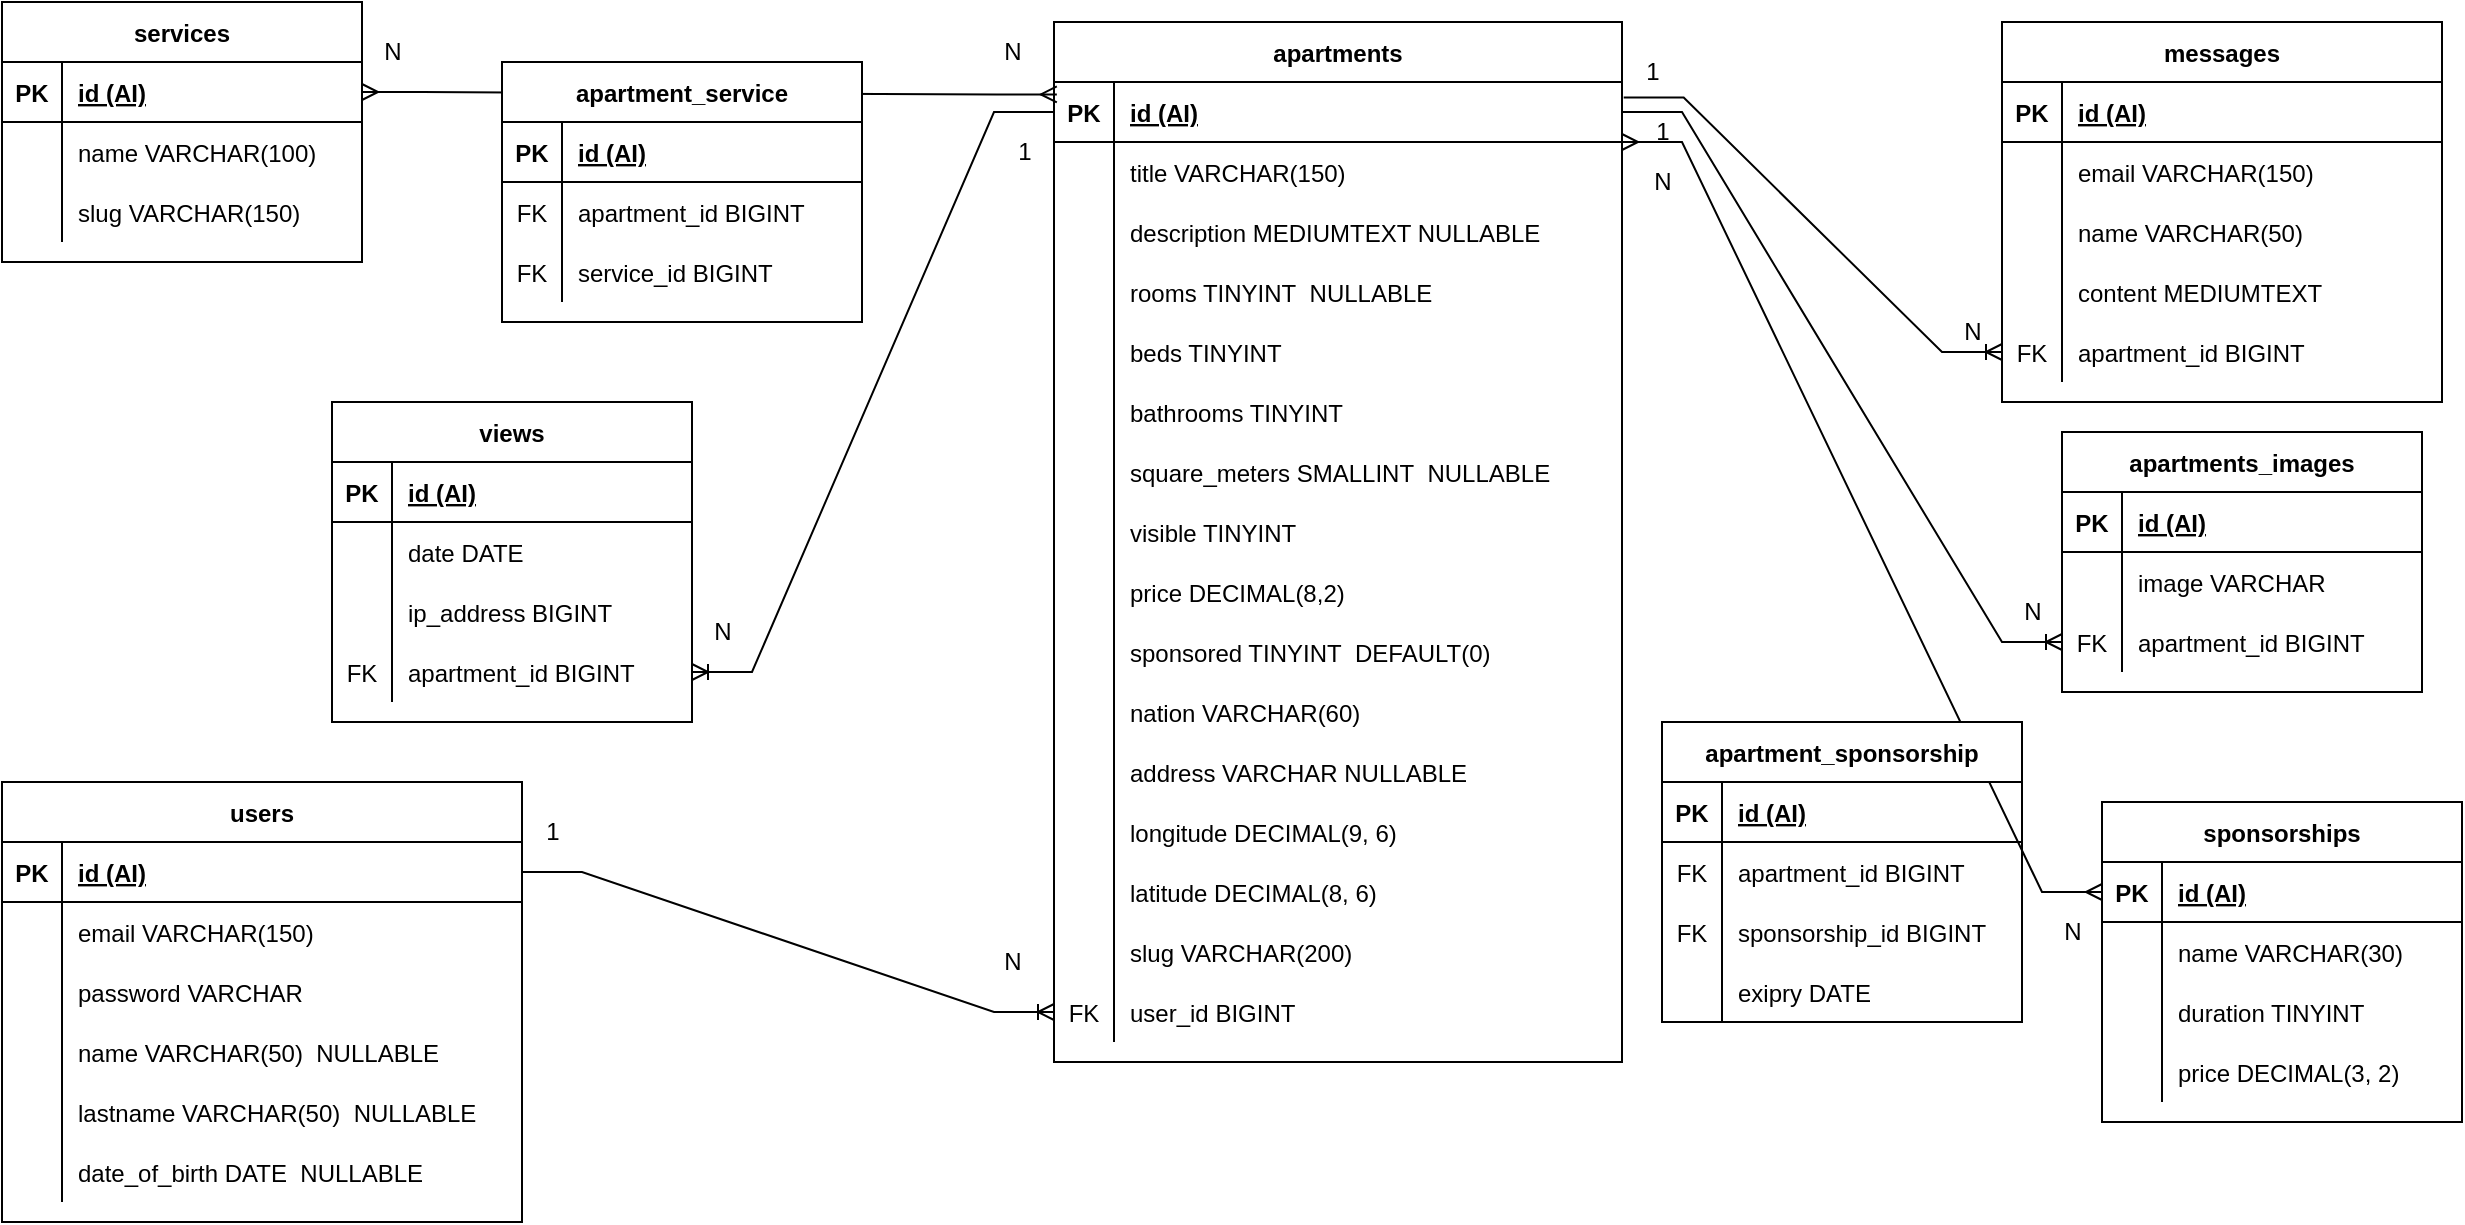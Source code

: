 <mxfile version="20.0.4" type="device"><diagram id="R2lEEEUBdFMjLlhIrx00" name="Page-1"><mxGraphModel dx="1038" dy="585" grid="1" gridSize="10" guides="1" tooltips="1" connect="1" arrows="1" fold="1" page="1" pageScale="1" pageWidth="850" pageHeight="1100" background="#ffffff" math="0" shadow="0" extFonts="Permanent Marker^https://fonts.googleapis.com/css?family=Permanent+Marker"><root><mxCell id="0"/><mxCell id="1" parent="0"/><mxCell id="t-lN7l_YYSEFciS96Sce-1" value="users" style="shape=table;startSize=30;container=1;collapsible=1;childLayout=tableLayout;fixedRows=1;rowLines=0;fontStyle=1;align=center;resizeLast=1;" parent="1" vertex="1"><mxGeometry x="40" y="460" width="260" height="220" as="geometry"/></mxCell><mxCell id="t-lN7l_YYSEFciS96Sce-2" value="" style="shape=tableRow;horizontal=0;startSize=0;swimlaneHead=0;swimlaneBody=0;fillColor=none;collapsible=0;dropTarget=0;points=[[0,0.5],[1,0.5]];portConstraint=eastwest;top=0;left=0;right=0;bottom=1;" parent="t-lN7l_YYSEFciS96Sce-1" vertex="1"><mxGeometry y="30" width="260" height="30" as="geometry"/></mxCell><mxCell id="t-lN7l_YYSEFciS96Sce-3" value="PK" style="shape=partialRectangle;connectable=0;fillColor=none;top=0;left=0;bottom=0;right=0;fontStyle=1;overflow=hidden;" parent="t-lN7l_YYSEFciS96Sce-2" vertex="1"><mxGeometry width="30" height="30" as="geometry"><mxRectangle width="30" height="30" as="alternateBounds"/></mxGeometry></mxCell><mxCell id="t-lN7l_YYSEFciS96Sce-4" value="id (AI)" style="shape=partialRectangle;connectable=0;fillColor=none;top=0;left=0;bottom=0;right=0;align=left;spacingLeft=6;fontStyle=5;overflow=hidden;" parent="t-lN7l_YYSEFciS96Sce-2" vertex="1"><mxGeometry x="30" width="230" height="30" as="geometry"><mxRectangle width="230" height="30" as="alternateBounds"/></mxGeometry></mxCell><mxCell id="t-lN7l_YYSEFciS96Sce-5" value="" style="shape=tableRow;horizontal=0;startSize=0;swimlaneHead=0;swimlaneBody=0;fillColor=none;collapsible=0;dropTarget=0;points=[[0,0.5],[1,0.5]];portConstraint=eastwest;top=0;left=0;right=0;bottom=0;" parent="t-lN7l_YYSEFciS96Sce-1" vertex="1"><mxGeometry y="60" width="260" height="30" as="geometry"/></mxCell><mxCell id="t-lN7l_YYSEFciS96Sce-6" value="" style="shape=partialRectangle;connectable=0;fillColor=none;top=0;left=0;bottom=0;right=0;editable=1;overflow=hidden;" parent="t-lN7l_YYSEFciS96Sce-5" vertex="1"><mxGeometry width="30" height="30" as="geometry"><mxRectangle width="30" height="30" as="alternateBounds"/></mxGeometry></mxCell><mxCell id="t-lN7l_YYSEFciS96Sce-7" value="email VARCHAR(150)" style="shape=partialRectangle;connectable=0;fillColor=none;top=0;left=0;bottom=0;right=0;align=left;spacingLeft=6;overflow=hidden;" parent="t-lN7l_YYSEFciS96Sce-5" vertex="1"><mxGeometry x="30" width="230" height="30" as="geometry"><mxRectangle width="230" height="30" as="alternateBounds"/></mxGeometry></mxCell><mxCell id="t-lN7l_YYSEFciS96Sce-8" value="" style="shape=tableRow;horizontal=0;startSize=0;swimlaneHead=0;swimlaneBody=0;fillColor=none;collapsible=0;dropTarget=0;points=[[0,0.5],[1,0.5]];portConstraint=eastwest;top=0;left=0;right=0;bottom=0;" parent="t-lN7l_YYSEFciS96Sce-1" vertex="1"><mxGeometry y="90" width="260" height="30" as="geometry"/></mxCell><mxCell id="t-lN7l_YYSEFciS96Sce-9" value="" style="shape=partialRectangle;connectable=0;fillColor=none;top=0;left=0;bottom=0;right=0;editable=1;overflow=hidden;" parent="t-lN7l_YYSEFciS96Sce-8" vertex="1"><mxGeometry width="30" height="30" as="geometry"><mxRectangle width="30" height="30" as="alternateBounds"/></mxGeometry></mxCell><mxCell id="t-lN7l_YYSEFciS96Sce-10" value="password VARCHAR" style="shape=partialRectangle;connectable=0;fillColor=none;top=0;left=0;bottom=0;right=0;align=left;spacingLeft=6;overflow=hidden;" parent="t-lN7l_YYSEFciS96Sce-8" vertex="1"><mxGeometry x="30" width="230" height="30" as="geometry"><mxRectangle width="230" height="30" as="alternateBounds"/></mxGeometry></mxCell><mxCell id="t-lN7l_YYSEFciS96Sce-11" value="" style="shape=tableRow;horizontal=0;startSize=0;swimlaneHead=0;swimlaneBody=0;fillColor=none;collapsible=0;dropTarget=0;points=[[0,0.5],[1,0.5]];portConstraint=eastwest;top=0;left=0;right=0;bottom=0;" parent="t-lN7l_YYSEFciS96Sce-1" vertex="1"><mxGeometry y="120" width="260" height="30" as="geometry"/></mxCell><mxCell id="t-lN7l_YYSEFciS96Sce-12" value="" style="shape=partialRectangle;connectable=0;fillColor=none;top=0;left=0;bottom=0;right=0;editable=1;overflow=hidden;" parent="t-lN7l_YYSEFciS96Sce-11" vertex="1"><mxGeometry width="30" height="30" as="geometry"><mxRectangle width="30" height="30" as="alternateBounds"/></mxGeometry></mxCell><mxCell id="t-lN7l_YYSEFciS96Sce-13" value="name VARCHAR(50)  NULLABLE" style="shape=partialRectangle;connectable=0;fillColor=none;top=0;left=0;bottom=0;right=0;align=left;spacingLeft=6;overflow=hidden;" parent="t-lN7l_YYSEFciS96Sce-11" vertex="1"><mxGeometry x="30" width="230" height="30" as="geometry"><mxRectangle width="230" height="30" as="alternateBounds"/></mxGeometry></mxCell><mxCell id="t-lN7l_YYSEFciS96Sce-14" value="" style="shape=tableRow;horizontal=0;startSize=0;swimlaneHead=0;swimlaneBody=0;fillColor=none;collapsible=0;dropTarget=0;points=[[0,0.5],[1,0.5]];portConstraint=eastwest;top=0;left=0;right=0;bottom=0;" parent="t-lN7l_YYSEFciS96Sce-1" vertex="1"><mxGeometry y="150" width="260" height="30" as="geometry"/></mxCell><mxCell id="t-lN7l_YYSEFciS96Sce-15" value="" style="shape=partialRectangle;connectable=0;fillColor=none;top=0;left=0;bottom=0;right=0;editable=1;overflow=hidden;" parent="t-lN7l_YYSEFciS96Sce-14" vertex="1"><mxGeometry width="30" height="30" as="geometry"><mxRectangle width="30" height="30" as="alternateBounds"/></mxGeometry></mxCell><mxCell id="t-lN7l_YYSEFciS96Sce-16" value="lastname VARCHAR(50)  NULLABLE" style="shape=partialRectangle;connectable=0;fillColor=none;top=0;left=0;bottom=0;right=0;align=left;spacingLeft=6;overflow=hidden;" parent="t-lN7l_YYSEFciS96Sce-14" vertex="1"><mxGeometry x="30" width="230" height="30" as="geometry"><mxRectangle width="230" height="30" as="alternateBounds"/></mxGeometry></mxCell><mxCell id="t-lN7l_YYSEFciS96Sce-17" value="" style="shape=tableRow;horizontal=0;startSize=0;swimlaneHead=0;swimlaneBody=0;fillColor=none;collapsible=0;dropTarget=0;points=[[0,0.5],[1,0.5]];portConstraint=eastwest;top=0;left=0;right=0;bottom=0;" parent="t-lN7l_YYSEFciS96Sce-1" vertex="1"><mxGeometry y="180" width="260" height="30" as="geometry"/></mxCell><mxCell id="t-lN7l_YYSEFciS96Sce-18" value="" style="shape=partialRectangle;connectable=0;fillColor=none;top=0;left=0;bottom=0;right=0;editable=1;overflow=hidden;" parent="t-lN7l_YYSEFciS96Sce-17" vertex="1"><mxGeometry width="30" height="30" as="geometry"><mxRectangle width="30" height="30" as="alternateBounds"/></mxGeometry></mxCell><mxCell id="t-lN7l_YYSEFciS96Sce-19" value="date_of_birth DATE  NULLABLE" style="shape=partialRectangle;connectable=0;fillColor=none;top=0;left=0;bottom=0;right=0;align=left;spacingLeft=6;overflow=hidden;" parent="t-lN7l_YYSEFciS96Sce-17" vertex="1"><mxGeometry x="30" width="230" height="30" as="geometry"><mxRectangle width="230" height="30" as="alternateBounds"/></mxGeometry></mxCell><mxCell id="t-lN7l_YYSEFciS96Sce-20" value="apartments" style="shape=table;startSize=30;container=1;collapsible=1;childLayout=tableLayout;fixedRows=1;rowLines=0;fontStyle=1;align=center;resizeLast=1;" parent="1" vertex="1"><mxGeometry x="566" y="80" width="284" height="520" as="geometry"/></mxCell><mxCell id="t-lN7l_YYSEFciS96Sce-21" value="" style="shape=tableRow;horizontal=0;startSize=0;swimlaneHead=0;swimlaneBody=0;fillColor=none;collapsible=0;dropTarget=0;points=[[0,0.5],[1,0.5]];portConstraint=eastwest;top=0;left=0;right=0;bottom=1;" parent="t-lN7l_YYSEFciS96Sce-20" vertex="1"><mxGeometry y="30" width="284" height="30" as="geometry"/></mxCell><mxCell id="t-lN7l_YYSEFciS96Sce-22" value="PK" style="shape=partialRectangle;connectable=0;fillColor=none;top=0;left=0;bottom=0;right=0;fontStyle=1;overflow=hidden;" parent="t-lN7l_YYSEFciS96Sce-21" vertex="1"><mxGeometry width="30" height="30" as="geometry"><mxRectangle width="30" height="30" as="alternateBounds"/></mxGeometry></mxCell><mxCell id="t-lN7l_YYSEFciS96Sce-23" value="id (AI)" style="shape=partialRectangle;connectable=0;fillColor=none;top=0;left=0;bottom=0;right=0;align=left;spacingLeft=6;fontStyle=5;overflow=hidden;" parent="t-lN7l_YYSEFciS96Sce-21" vertex="1"><mxGeometry x="30" width="254" height="30" as="geometry"><mxRectangle width="254" height="30" as="alternateBounds"/></mxGeometry></mxCell><mxCell id="t-lN7l_YYSEFciS96Sce-24" value="" style="shape=tableRow;horizontal=0;startSize=0;swimlaneHead=0;swimlaneBody=0;fillColor=none;collapsible=0;dropTarget=0;points=[[0,0.5],[1,0.5]];portConstraint=eastwest;top=0;left=0;right=0;bottom=0;" parent="t-lN7l_YYSEFciS96Sce-20" vertex="1"><mxGeometry y="60" width="284" height="30" as="geometry"/></mxCell><mxCell id="t-lN7l_YYSEFciS96Sce-25" value="" style="shape=partialRectangle;connectable=0;fillColor=none;top=0;left=0;bottom=0;right=0;editable=1;overflow=hidden;" parent="t-lN7l_YYSEFciS96Sce-24" vertex="1"><mxGeometry width="30" height="30" as="geometry"><mxRectangle width="30" height="30" as="alternateBounds"/></mxGeometry></mxCell><mxCell id="t-lN7l_YYSEFciS96Sce-26" value="title VARCHAR(150)" style="shape=partialRectangle;connectable=0;fillColor=none;top=0;left=0;bottom=0;right=0;align=left;spacingLeft=6;overflow=hidden;" parent="t-lN7l_YYSEFciS96Sce-24" vertex="1"><mxGeometry x="30" width="254" height="30" as="geometry"><mxRectangle width="254" height="30" as="alternateBounds"/></mxGeometry></mxCell><mxCell id="t-lN7l_YYSEFciS96Sce-106" value="" style="shape=tableRow;horizontal=0;startSize=0;swimlaneHead=0;swimlaneBody=0;fillColor=none;collapsible=0;dropTarget=0;points=[[0,0.5],[1,0.5]];portConstraint=eastwest;top=0;left=0;right=0;bottom=0;" parent="t-lN7l_YYSEFciS96Sce-20" vertex="1"><mxGeometry y="90" width="284" height="30" as="geometry"/></mxCell><mxCell id="t-lN7l_YYSEFciS96Sce-107" value="" style="shape=partialRectangle;connectable=0;fillColor=none;top=0;left=0;bottom=0;right=0;editable=1;overflow=hidden;" parent="t-lN7l_YYSEFciS96Sce-106" vertex="1"><mxGeometry width="30" height="30" as="geometry"><mxRectangle width="30" height="30" as="alternateBounds"/></mxGeometry></mxCell><mxCell id="t-lN7l_YYSEFciS96Sce-108" value="description MEDIUMTEXT NULLABLE" style="shape=partialRectangle;connectable=0;fillColor=none;top=0;left=0;bottom=0;right=0;align=left;spacingLeft=6;overflow=hidden;" parent="t-lN7l_YYSEFciS96Sce-106" vertex="1"><mxGeometry x="30" width="254" height="30" as="geometry"><mxRectangle width="254" height="30" as="alternateBounds"/></mxGeometry></mxCell><mxCell id="t-lN7l_YYSEFciS96Sce-27" value="" style="shape=tableRow;horizontal=0;startSize=0;swimlaneHead=0;swimlaneBody=0;fillColor=none;collapsible=0;dropTarget=0;points=[[0,0.5],[1,0.5]];portConstraint=eastwest;top=0;left=0;right=0;bottom=0;" parent="t-lN7l_YYSEFciS96Sce-20" vertex="1"><mxGeometry y="120" width="284" height="30" as="geometry"/></mxCell><mxCell id="t-lN7l_YYSEFciS96Sce-28" value="" style="shape=partialRectangle;connectable=0;fillColor=none;top=0;left=0;bottom=0;right=0;editable=1;overflow=hidden;" parent="t-lN7l_YYSEFciS96Sce-27" vertex="1"><mxGeometry width="30" height="30" as="geometry"><mxRectangle width="30" height="30" as="alternateBounds"/></mxGeometry></mxCell><mxCell id="t-lN7l_YYSEFciS96Sce-29" value="rooms TINYINT  NULLABLE" style="shape=partialRectangle;connectable=0;fillColor=none;top=0;left=0;bottom=0;right=0;align=left;spacingLeft=6;overflow=hidden;" parent="t-lN7l_YYSEFciS96Sce-27" vertex="1"><mxGeometry x="30" width="254" height="30" as="geometry"><mxRectangle width="254" height="30" as="alternateBounds"/></mxGeometry></mxCell><mxCell id="t-lN7l_YYSEFciS96Sce-30" value="" style="shape=tableRow;horizontal=0;startSize=0;swimlaneHead=0;swimlaneBody=0;fillColor=none;collapsible=0;dropTarget=0;points=[[0,0.5],[1,0.5]];portConstraint=eastwest;top=0;left=0;right=0;bottom=0;" parent="t-lN7l_YYSEFciS96Sce-20" vertex="1"><mxGeometry y="150" width="284" height="30" as="geometry"/></mxCell><mxCell id="t-lN7l_YYSEFciS96Sce-31" value="" style="shape=partialRectangle;connectable=0;fillColor=none;top=0;left=0;bottom=0;right=0;editable=1;overflow=hidden;" parent="t-lN7l_YYSEFciS96Sce-30" vertex="1"><mxGeometry width="30" height="30" as="geometry"><mxRectangle width="30" height="30" as="alternateBounds"/></mxGeometry></mxCell><mxCell id="t-lN7l_YYSEFciS96Sce-32" value="beds TINYINT" style="shape=partialRectangle;connectable=0;fillColor=none;top=0;left=0;bottom=0;right=0;align=left;spacingLeft=6;overflow=hidden;" parent="t-lN7l_YYSEFciS96Sce-30" vertex="1"><mxGeometry x="30" width="254" height="30" as="geometry"><mxRectangle width="254" height="30" as="alternateBounds"/></mxGeometry></mxCell><mxCell id="t-lN7l_YYSEFciS96Sce-33" value="" style="shape=tableRow;horizontal=0;startSize=0;swimlaneHead=0;swimlaneBody=0;fillColor=none;collapsible=0;dropTarget=0;points=[[0,0.5],[1,0.5]];portConstraint=eastwest;top=0;left=0;right=0;bottom=0;" parent="t-lN7l_YYSEFciS96Sce-20" vertex="1"><mxGeometry y="180" width="284" height="30" as="geometry"/></mxCell><mxCell id="t-lN7l_YYSEFciS96Sce-34" value="" style="shape=partialRectangle;connectable=0;fillColor=none;top=0;left=0;bottom=0;right=0;editable=1;overflow=hidden;" parent="t-lN7l_YYSEFciS96Sce-33" vertex="1"><mxGeometry width="30" height="30" as="geometry"><mxRectangle width="30" height="30" as="alternateBounds"/></mxGeometry></mxCell><mxCell id="t-lN7l_YYSEFciS96Sce-35" value="bathrooms TINYINT" style="shape=partialRectangle;connectable=0;fillColor=none;top=0;left=0;bottom=0;right=0;align=left;spacingLeft=6;overflow=hidden;" parent="t-lN7l_YYSEFciS96Sce-33" vertex="1"><mxGeometry x="30" width="254" height="30" as="geometry"><mxRectangle width="254" height="30" as="alternateBounds"/></mxGeometry></mxCell><mxCell id="t-lN7l_YYSEFciS96Sce-36" value="" style="shape=tableRow;horizontal=0;startSize=0;swimlaneHead=0;swimlaneBody=0;fillColor=none;collapsible=0;dropTarget=0;points=[[0,0.5],[1,0.5]];portConstraint=eastwest;top=0;left=0;right=0;bottom=0;" parent="t-lN7l_YYSEFciS96Sce-20" vertex="1"><mxGeometry y="210" width="284" height="30" as="geometry"/></mxCell><mxCell id="t-lN7l_YYSEFciS96Sce-37" value="" style="shape=partialRectangle;connectable=0;fillColor=none;top=0;left=0;bottom=0;right=0;editable=1;overflow=hidden;" parent="t-lN7l_YYSEFciS96Sce-36" vertex="1"><mxGeometry width="30" height="30" as="geometry"><mxRectangle width="30" height="30" as="alternateBounds"/></mxGeometry></mxCell><mxCell id="t-lN7l_YYSEFciS96Sce-38" value="square_meters SMALLINT  NULLABLE" style="shape=partialRectangle;connectable=0;fillColor=none;top=0;left=0;bottom=0;right=0;align=left;spacingLeft=6;overflow=hidden;" parent="t-lN7l_YYSEFciS96Sce-36" vertex="1"><mxGeometry x="30" width="254" height="30" as="geometry"><mxRectangle width="254" height="30" as="alternateBounds"/></mxGeometry></mxCell><mxCell id="t-lN7l_YYSEFciS96Sce-45" value="" style="shape=tableRow;horizontal=0;startSize=0;swimlaneHead=0;swimlaneBody=0;fillColor=none;collapsible=0;dropTarget=0;points=[[0,0.5],[1,0.5]];portConstraint=eastwest;top=0;left=0;right=0;bottom=0;" parent="t-lN7l_YYSEFciS96Sce-20" vertex="1"><mxGeometry y="240" width="284" height="30" as="geometry"/></mxCell><mxCell id="t-lN7l_YYSEFciS96Sce-46" value="" style="shape=partialRectangle;connectable=0;fillColor=none;top=0;left=0;bottom=0;right=0;editable=1;overflow=hidden;" parent="t-lN7l_YYSEFciS96Sce-45" vertex="1"><mxGeometry width="30" height="30" as="geometry"><mxRectangle width="30" height="30" as="alternateBounds"/></mxGeometry></mxCell><mxCell id="t-lN7l_YYSEFciS96Sce-47" value="visible TINYINT" style="shape=partialRectangle;connectable=0;fillColor=none;top=0;left=0;bottom=0;right=0;align=left;spacingLeft=6;overflow=hidden;" parent="t-lN7l_YYSEFciS96Sce-45" vertex="1"><mxGeometry x="30" width="254" height="30" as="geometry"><mxRectangle width="254" height="30" as="alternateBounds"/></mxGeometry></mxCell><mxCell id="t-lN7l_YYSEFciS96Sce-61" value="" style="shape=tableRow;horizontal=0;startSize=0;swimlaneHead=0;swimlaneBody=0;fillColor=none;collapsible=0;dropTarget=0;points=[[0,0.5],[1,0.5]];portConstraint=eastwest;top=0;left=0;right=0;bottom=0;" parent="t-lN7l_YYSEFciS96Sce-20" vertex="1"><mxGeometry y="270" width="284" height="30" as="geometry"/></mxCell><mxCell id="t-lN7l_YYSEFciS96Sce-62" value="" style="shape=partialRectangle;connectable=0;fillColor=none;top=0;left=0;bottom=0;right=0;editable=1;overflow=hidden;" parent="t-lN7l_YYSEFciS96Sce-61" vertex="1"><mxGeometry width="30" height="30" as="geometry"><mxRectangle width="30" height="30" as="alternateBounds"/></mxGeometry></mxCell><mxCell id="t-lN7l_YYSEFciS96Sce-63" value="price DECIMAL(8,2)" style="shape=partialRectangle;connectable=0;fillColor=none;top=0;left=0;bottom=0;right=0;align=left;spacingLeft=6;overflow=hidden;" parent="t-lN7l_YYSEFciS96Sce-61" vertex="1"><mxGeometry x="30" width="254" height="30" as="geometry"><mxRectangle width="254" height="30" as="alternateBounds"/></mxGeometry></mxCell><mxCell id="t-lN7l_YYSEFciS96Sce-83" value="" style="shape=tableRow;horizontal=0;startSize=0;swimlaneHead=0;swimlaneBody=0;fillColor=none;collapsible=0;dropTarget=0;points=[[0,0.5],[1,0.5]];portConstraint=eastwest;top=0;left=0;right=0;bottom=0;" parent="t-lN7l_YYSEFciS96Sce-20" vertex="1"><mxGeometry y="300" width="284" height="30" as="geometry"/></mxCell><mxCell id="t-lN7l_YYSEFciS96Sce-84" value="" style="shape=partialRectangle;connectable=0;fillColor=none;top=0;left=0;bottom=0;right=0;editable=1;overflow=hidden;" parent="t-lN7l_YYSEFciS96Sce-83" vertex="1"><mxGeometry width="30" height="30" as="geometry"><mxRectangle width="30" height="30" as="alternateBounds"/></mxGeometry></mxCell><mxCell id="t-lN7l_YYSEFciS96Sce-85" value="sponsored TINYINT  DEFAULT(0)" style="shape=partialRectangle;connectable=0;fillColor=none;top=0;left=0;bottom=0;right=0;align=left;spacingLeft=6;overflow=hidden;" parent="t-lN7l_YYSEFciS96Sce-83" vertex="1"><mxGeometry x="30" width="254" height="30" as="geometry"><mxRectangle width="254" height="30" as="alternateBounds"/></mxGeometry></mxCell><mxCell id="t-lN7l_YYSEFciS96Sce-162" value="" style="shape=tableRow;horizontal=0;startSize=0;swimlaneHead=0;swimlaneBody=0;fillColor=none;collapsible=0;dropTarget=0;points=[[0,0.5],[1,0.5]];portConstraint=eastwest;top=0;left=0;right=0;bottom=0;" parent="t-lN7l_YYSEFciS96Sce-20" vertex="1"><mxGeometry y="330" width="284" height="30" as="geometry"/></mxCell><mxCell id="t-lN7l_YYSEFciS96Sce-163" value="" style="shape=partialRectangle;connectable=0;fillColor=none;top=0;left=0;bottom=0;right=0;editable=1;overflow=hidden;" parent="t-lN7l_YYSEFciS96Sce-162" vertex="1"><mxGeometry width="30" height="30" as="geometry"><mxRectangle width="30" height="30" as="alternateBounds"/></mxGeometry></mxCell><mxCell id="t-lN7l_YYSEFciS96Sce-164" value="nation VARCHAR(60)" style="shape=partialRectangle;connectable=0;fillColor=none;top=0;left=0;bottom=0;right=0;align=left;spacingLeft=6;overflow=hidden;" parent="t-lN7l_YYSEFciS96Sce-162" vertex="1"><mxGeometry x="30" width="254" height="30" as="geometry"><mxRectangle width="254" height="30" as="alternateBounds"/></mxGeometry></mxCell><mxCell id="t-lN7l_YYSEFciS96Sce-115" value="" style="shape=tableRow;horizontal=0;startSize=0;swimlaneHead=0;swimlaneBody=0;fillColor=none;collapsible=0;dropTarget=0;points=[[0,0.5],[1,0.5]];portConstraint=eastwest;top=0;left=0;right=0;bottom=0;" parent="t-lN7l_YYSEFciS96Sce-20" vertex="1"><mxGeometry y="360" width="284" height="30" as="geometry"/></mxCell><mxCell id="t-lN7l_YYSEFciS96Sce-116" value="" style="shape=partialRectangle;connectable=0;fillColor=none;top=0;left=0;bottom=0;right=0;editable=1;overflow=hidden;" parent="t-lN7l_YYSEFciS96Sce-115" vertex="1"><mxGeometry width="30" height="30" as="geometry"><mxRectangle width="30" height="30" as="alternateBounds"/></mxGeometry></mxCell><mxCell id="t-lN7l_YYSEFciS96Sce-117" value="address VARCHAR NULLABLE" style="shape=partialRectangle;connectable=0;fillColor=none;top=0;left=0;bottom=0;right=0;align=left;spacingLeft=6;overflow=hidden;" parent="t-lN7l_YYSEFciS96Sce-115" vertex="1"><mxGeometry x="30" width="254" height="30" as="geometry"><mxRectangle width="254" height="30" as="alternateBounds"/></mxGeometry></mxCell><mxCell id="t-lN7l_YYSEFciS96Sce-191" value="" style="shape=tableRow;horizontal=0;startSize=0;swimlaneHead=0;swimlaneBody=0;fillColor=none;collapsible=0;dropTarget=0;points=[[0,0.5],[1,0.5]];portConstraint=eastwest;top=0;left=0;right=0;bottom=0;" parent="t-lN7l_YYSEFciS96Sce-20" vertex="1"><mxGeometry y="390" width="284" height="30" as="geometry"/></mxCell><mxCell id="t-lN7l_YYSEFciS96Sce-192" value="" style="shape=partialRectangle;connectable=0;fillColor=none;top=0;left=0;bottom=0;right=0;editable=1;overflow=hidden;" parent="t-lN7l_YYSEFciS96Sce-191" vertex="1"><mxGeometry width="30" height="30" as="geometry"><mxRectangle width="30" height="30" as="alternateBounds"/></mxGeometry></mxCell><mxCell id="t-lN7l_YYSEFciS96Sce-193" value="longitude DECIMAL(9, 6)" style="shape=partialRectangle;connectable=0;fillColor=none;top=0;left=0;bottom=0;right=0;align=left;spacingLeft=6;overflow=hidden;" parent="t-lN7l_YYSEFciS96Sce-191" vertex="1"><mxGeometry x="30" width="254" height="30" as="geometry"><mxRectangle width="254" height="30" as="alternateBounds"/></mxGeometry></mxCell><mxCell id="t-lN7l_YYSEFciS96Sce-188" value="" style="shape=tableRow;horizontal=0;startSize=0;swimlaneHead=0;swimlaneBody=0;fillColor=none;collapsible=0;dropTarget=0;points=[[0,0.5],[1,0.5]];portConstraint=eastwest;top=0;left=0;right=0;bottom=0;" parent="t-lN7l_YYSEFciS96Sce-20" vertex="1"><mxGeometry y="420" width="284" height="30" as="geometry"/></mxCell><mxCell id="t-lN7l_YYSEFciS96Sce-189" value="" style="shape=partialRectangle;connectable=0;fillColor=none;top=0;left=0;bottom=0;right=0;editable=1;overflow=hidden;" parent="t-lN7l_YYSEFciS96Sce-188" vertex="1"><mxGeometry width="30" height="30" as="geometry"><mxRectangle width="30" height="30" as="alternateBounds"/></mxGeometry></mxCell><mxCell id="t-lN7l_YYSEFciS96Sce-190" value="latitude DECIMAL(8, 6)" style="shape=partialRectangle;connectable=0;fillColor=none;top=0;left=0;bottom=0;right=0;align=left;spacingLeft=6;overflow=hidden;" parent="t-lN7l_YYSEFciS96Sce-188" vertex="1"><mxGeometry x="30" width="254" height="30" as="geometry"><mxRectangle width="254" height="30" as="alternateBounds"/></mxGeometry></mxCell><mxCell id="t-lN7l_YYSEFciS96Sce-130" value="" style="shape=tableRow;horizontal=0;startSize=0;swimlaneHead=0;swimlaneBody=0;fillColor=none;collapsible=0;dropTarget=0;points=[[0,0.5],[1,0.5]];portConstraint=eastwest;top=0;left=0;right=0;bottom=0;" parent="t-lN7l_YYSEFciS96Sce-20" vertex="1"><mxGeometry y="450" width="284" height="30" as="geometry"/></mxCell><mxCell id="t-lN7l_YYSEFciS96Sce-131" value="" style="shape=partialRectangle;connectable=0;fillColor=none;top=0;left=0;bottom=0;right=0;editable=1;overflow=hidden;" parent="t-lN7l_YYSEFciS96Sce-130" vertex="1"><mxGeometry width="30" height="30" as="geometry"><mxRectangle width="30" height="30" as="alternateBounds"/></mxGeometry></mxCell><mxCell id="t-lN7l_YYSEFciS96Sce-132" value="slug VARCHAR(200)" style="shape=partialRectangle;connectable=0;fillColor=none;top=0;left=0;bottom=0;right=0;align=left;spacingLeft=6;overflow=hidden;" parent="t-lN7l_YYSEFciS96Sce-130" vertex="1"><mxGeometry x="30" width="254" height="30" as="geometry"><mxRectangle width="254" height="30" as="alternateBounds"/></mxGeometry></mxCell><mxCell id="t-lN7l_YYSEFciS96Sce-80" value="" style="shape=tableRow;horizontal=0;startSize=0;swimlaneHead=0;swimlaneBody=0;fillColor=none;collapsible=0;dropTarget=0;points=[[0,0.5],[1,0.5]];portConstraint=eastwest;top=0;left=0;right=0;bottom=0;" parent="t-lN7l_YYSEFciS96Sce-20" vertex="1"><mxGeometry y="480" width="284" height="30" as="geometry"/></mxCell><mxCell id="t-lN7l_YYSEFciS96Sce-81" value="FK" style="shape=partialRectangle;connectable=0;fillColor=none;top=0;left=0;bottom=0;right=0;editable=1;overflow=hidden;" parent="t-lN7l_YYSEFciS96Sce-80" vertex="1"><mxGeometry width="30" height="30" as="geometry"><mxRectangle width="30" height="30" as="alternateBounds"/></mxGeometry></mxCell><mxCell id="t-lN7l_YYSEFciS96Sce-82" value="user_id BIGINT" style="shape=partialRectangle;connectable=0;fillColor=none;top=0;left=0;bottom=0;right=0;align=left;spacingLeft=6;overflow=hidden;" parent="t-lN7l_YYSEFciS96Sce-80" vertex="1"><mxGeometry x="30" width="254" height="30" as="geometry"><mxRectangle width="254" height="30" as="alternateBounds"/></mxGeometry></mxCell><mxCell id="t-lN7l_YYSEFciS96Sce-48" value="services" style="shape=table;startSize=30;container=1;collapsible=1;childLayout=tableLayout;fixedRows=1;rowLines=0;fontStyle=1;align=center;resizeLast=1;" parent="1" vertex="1"><mxGeometry x="40" y="70" width="180" height="130" as="geometry"/></mxCell><mxCell id="t-lN7l_YYSEFciS96Sce-49" value="" style="shape=tableRow;horizontal=0;startSize=0;swimlaneHead=0;swimlaneBody=0;fillColor=none;collapsible=0;dropTarget=0;points=[[0,0.5],[1,0.5]];portConstraint=eastwest;top=0;left=0;right=0;bottom=1;" parent="t-lN7l_YYSEFciS96Sce-48" vertex="1"><mxGeometry y="30" width="180" height="30" as="geometry"/></mxCell><mxCell id="t-lN7l_YYSEFciS96Sce-50" value="PK" style="shape=partialRectangle;connectable=0;fillColor=none;top=0;left=0;bottom=0;right=0;fontStyle=1;overflow=hidden;" parent="t-lN7l_YYSEFciS96Sce-49" vertex="1"><mxGeometry width="30" height="30" as="geometry"><mxRectangle width="30" height="30" as="alternateBounds"/></mxGeometry></mxCell><mxCell id="t-lN7l_YYSEFciS96Sce-51" value="id (AI)" style="shape=partialRectangle;connectable=0;fillColor=none;top=0;left=0;bottom=0;right=0;align=left;spacingLeft=6;fontStyle=5;overflow=hidden;" parent="t-lN7l_YYSEFciS96Sce-49" vertex="1"><mxGeometry x="30" width="150" height="30" as="geometry"><mxRectangle width="150" height="30" as="alternateBounds"/></mxGeometry></mxCell><mxCell id="t-lN7l_YYSEFciS96Sce-52" value="" style="shape=tableRow;horizontal=0;startSize=0;swimlaneHead=0;swimlaneBody=0;fillColor=none;collapsible=0;dropTarget=0;points=[[0,0.5],[1,0.5]];portConstraint=eastwest;top=0;left=0;right=0;bottom=0;" parent="t-lN7l_YYSEFciS96Sce-48" vertex="1"><mxGeometry y="60" width="180" height="30" as="geometry"/></mxCell><mxCell id="t-lN7l_YYSEFciS96Sce-53" value="" style="shape=partialRectangle;connectable=0;fillColor=none;top=0;left=0;bottom=0;right=0;editable=1;overflow=hidden;" parent="t-lN7l_YYSEFciS96Sce-52" vertex="1"><mxGeometry width="30" height="30" as="geometry"><mxRectangle width="30" height="30" as="alternateBounds"/></mxGeometry></mxCell><mxCell id="t-lN7l_YYSEFciS96Sce-54" value="name VARCHAR(100)" style="shape=partialRectangle;connectable=0;fillColor=none;top=0;left=0;bottom=0;right=0;align=left;spacingLeft=6;overflow=hidden;" parent="t-lN7l_YYSEFciS96Sce-52" vertex="1"><mxGeometry x="30" width="150" height="30" as="geometry"><mxRectangle width="150" height="30" as="alternateBounds"/></mxGeometry></mxCell><mxCell id="t-lN7l_YYSEFciS96Sce-133" value="" style="shape=tableRow;horizontal=0;startSize=0;swimlaneHead=0;swimlaneBody=0;fillColor=none;collapsible=0;dropTarget=0;points=[[0,0.5],[1,0.5]];portConstraint=eastwest;top=0;left=0;right=0;bottom=0;" parent="t-lN7l_YYSEFciS96Sce-48" vertex="1"><mxGeometry y="90" width="180" height="30" as="geometry"/></mxCell><mxCell id="t-lN7l_YYSEFciS96Sce-134" value="" style="shape=partialRectangle;connectable=0;fillColor=none;top=0;left=0;bottom=0;right=0;editable=1;overflow=hidden;" parent="t-lN7l_YYSEFciS96Sce-133" vertex="1"><mxGeometry width="30" height="30" as="geometry"><mxRectangle width="30" height="30" as="alternateBounds"/></mxGeometry></mxCell><mxCell id="t-lN7l_YYSEFciS96Sce-135" value="slug VARCHAR(150)" style="shape=partialRectangle;connectable=0;fillColor=none;top=0;left=0;bottom=0;right=0;align=left;spacingLeft=6;overflow=hidden;" parent="t-lN7l_YYSEFciS96Sce-133" vertex="1"><mxGeometry x="30" width="150" height="30" as="geometry"><mxRectangle width="150" height="30" as="alternateBounds"/></mxGeometry></mxCell><mxCell id="t-lN7l_YYSEFciS96Sce-64" value="" style="edgeStyle=entityRelationEdgeStyle;fontSize=12;html=1;endArrow=ERmany;startArrow=ERmany;rounded=0;exitX=1;exitY=0.5;exitDx=0;exitDy=0;entryX=0.005;entryY=0.208;entryDx=0;entryDy=0;entryPerimeter=0;" parent="1" source="t-lN7l_YYSEFciS96Sce-49" target="t-lN7l_YYSEFciS96Sce-21" edge="1"><mxGeometry width="100" height="100" relative="1" as="geometry"><mxPoint x="510" y="200" as="sourcePoint"/><mxPoint x="420" y="80" as="targetPoint"/></mxGeometry></mxCell><mxCell id="t-lN7l_YYSEFciS96Sce-65" value="apartment_service" style="shape=table;startSize=30;container=1;collapsible=1;childLayout=tableLayout;fixedRows=1;rowLines=0;fontStyle=1;align=center;resizeLast=1;" parent="1" vertex="1"><mxGeometry x="290" y="100" width="180" height="130" as="geometry"/></mxCell><mxCell id="t-lN7l_YYSEFciS96Sce-66" value="" style="shape=tableRow;horizontal=0;startSize=0;swimlaneHead=0;swimlaneBody=0;fillColor=none;collapsible=0;dropTarget=0;points=[[0,0.5],[1,0.5]];portConstraint=eastwest;top=0;left=0;right=0;bottom=1;" parent="t-lN7l_YYSEFciS96Sce-65" vertex="1"><mxGeometry y="30" width="180" height="30" as="geometry"/></mxCell><mxCell id="t-lN7l_YYSEFciS96Sce-67" value="PK" style="shape=partialRectangle;connectable=0;fillColor=none;top=0;left=0;bottom=0;right=0;fontStyle=1;overflow=hidden;" parent="t-lN7l_YYSEFciS96Sce-66" vertex="1"><mxGeometry width="30" height="30" as="geometry"><mxRectangle width="30" height="30" as="alternateBounds"/></mxGeometry></mxCell><mxCell id="t-lN7l_YYSEFciS96Sce-68" value="id (AI)" style="shape=partialRectangle;connectable=0;fillColor=none;top=0;left=0;bottom=0;right=0;align=left;spacingLeft=6;fontStyle=5;overflow=hidden;" parent="t-lN7l_YYSEFciS96Sce-66" vertex="1"><mxGeometry x="30" width="150" height="30" as="geometry"><mxRectangle width="150" height="30" as="alternateBounds"/></mxGeometry></mxCell><mxCell id="t-lN7l_YYSEFciS96Sce-69" value="" style="shape=tableRow;horizontal=0;startSize=0;swimlaneHead=0;swimlaneBody=0;fillColor=none;collapsible=0;dropTarget=0;points=[[0,0.5],[1,0.5]];portConstraint=eastwest;top=0;left=0;right=0;bottom=0;" parent="t-lN7l_YYSEFciS96Sce-65" vertex="1"><mxGeometry y="60" width="180" height="30" as="geometry"/></mxCell><mxCell id="t-lN7l_YYSEFciS96Sce-70" value="FK" style="shape=partialRectangle;connectable=0;fillColor=none;top=0;left=0;bottom=0;right=0;editable=1;overflow=hidden;" parent="t-lN7l_YYSEFciS96Sce-69" vertex="1"><mxGeometry width="30" height="30" as="geometry"><mxRectangle width="30" height="30" as="alternateBounds"/></mxGeometry></mxCell><mxCell id="t-lN7l_YYSEFciS96Sce-71" value="apartment_id BIGINT" style="shape=partialRectangle;connectable=0;fillColor=none;top=0;left=0;bottom=0;right=0;align=left;spacingLeft=6;overflow=hidden;" parent="t-lN7l_YYSEFciS96Sce-69" vertex="1"><mxGeometry x="30" width="150" height="30" as="geometry"><mxRectangle width="150" height="30" as="alternateBounds"/></mxGeometry></mxCell><mxCell id="t-lN7l_YYSEFciS96Sce-72" value="" style="shape=tableRow;horizontal=0;startSize=0;swimlaneHead=0;swimlaneBody=0;fillColor=none;collapsible=0;dropTarget=0;points=[[0,0.5],[1,0.5]];portConstraint=eastwest;top=0;left=0;right=0;bottom=0;" parent="t-lN7l_YYSEFciS96Sce-65" vertex="1"><mxGeometry y="90" width="180" height="30" as="geometry"/></mxCell><mxCell id="t-lN7l_YYSEFciS96Sce-73" value="FK" style="shape=partialRectangle;connectable=0;fillColor=none;top=0;left=0;bottom=0;right=0;editable=1;overflow=hidden;" parent="t-lN7l_YYSEFciS96Sce-72" vertex="1"><mxGeometry width="30" height="30" as="geometry"><mxRectangle width="30" height="30" as="alternateBounds"/></mxGeometry></mxCell><mxCell id="t-lN7l_YYSEFciS96Sce-74" value="service_id BIGINT" style="shape=partialRectangle;connectable=0;fillColor=none;top=0;left=0;bottom=0;right=0;align=left;spacingLeft=6;overflow=hidden;" parent="t-lN7l_YYSEFciS96Sce-72" vertex="1"><mxGeometry x="30" width="150" height="30" as="geometry"><mxRectangle width="150" height="30" as="alternateBounds"/></mxGeometry></mxCell><mxCell id="t-lN7l_YYSEFciS96Sce-79" value="" style="edgeStyle=entityRelationEdgeStyle;fontSize=12;html=1;endArrow=ERoneToMany;rounded=0;entryX=0;entryY=0.5;entryDx=0;entryDy=0;" parent="1" source="t-lN7l_YYSEFciS96Sce-2" target="t-lN7l_YYSEFciS96Sce-80" edge="1"><mxGeometry width="100" height="100" relative="1" as="geometry"><mxPoint x="470" y="410" as="sourcePoint"/><mxPoint x="570" y="310" as="targetPoint"/></mxGeometry></mxCell><mxCell id="t-lN7l_YYSEFciS96Sce-86" value="messages" style="shape=table;startSize=30;container=1;collapsible=1;childLayout=tableLayout;fixedRows=1;rowLines=0;fontStyle=1;align=center;resizeLast=1;" parent="1" vertex="1"><mxGeometry x="1040" y="80" width="220" height="190" as="geometry"/></mxCell><mxCell id="t-lN7l_YYSEFciS96Sce-87" value="" style="shape=tableRow;horizontal=0;startSize=0;swimlaneHead=0;swimlaneBody=0;fillColor=none;collapsible=0;dropTarget=0;points=[[0,0.5],[1,0.5]];portConstraint=eastwest;top=0;left=0;right=0;bottom=1;" parent="t-lN7l_YYSEFciS96Sce-86" vertex="1"><mxGeometry y="30" width="220" height="30" as="geometry"/></mxCell><mxCell id="t-lN7l_YYSEFciS96Sce-88" value="PK" style="shape=partialRectangle;connectable=0;fillColor=none;top=0;left=0;bottom=0;right=0;fontStyle=1;overflow=hidden;" parent="t-lN7l_YYSEFciS96Sce-87" vertex="1"><mxGeometry width="30" height="30" as="geometry"><mxRectangle width="30" height="30" as="alternateBounds"/></mxGeometry></mxCell><mxCell id="t-lN7l_YYSEFciS96Sce-89" value="id (AI)" style="shape=partialRectangle;connectable=0;fillColor=none;top=0;left=0;bottom=0;right=0;align=left;spacingLeft=6;fontStyle=5;overflow=hidden;" parent="t-lN7l_YYSEFciS96Sce-87" vertex="1"><mxGeometry x="30" width="190" height="30" as="geometry"><mxRectangle width="190" height="30" as="alternateBounds"/></mxGeometry></mxCell><mxCell id="t-lN7l_YYSEFciS96Sce-90" value="" style="shape=tableRow;horizontal=0;startSize=0;swimlaneHead=0;swimlaneBody=0;fillColor=none;collapsible=0;dropTarget=0;points=[[0,0.5],[1,0.5]];portConstraint=eastwest;top=0;left=0;right=0;bottom=0;" parent="t-lN7l_YYSEFciS96Sce-86" vertex="1"><mxGeometry y="60" width="220" height="30" as="geometry"/></mxCell><mxCell id="t-lN7l_YYSEFciS96Sce-91" value="" style="shape=partialRectangle;connectable=0;fillColor=none;top=0;left=0;bottom=0;right=0;editable=1;overflow=hidden;" parent="t-lN7l_YYSEFciS96Sce-90" vertex="1"><mxGeometry width="30" height="30" as="geometry"><mxRectangle width="30" height="30" as="alternateBounds"/></mxGeometry></mxCell><mxCell id="t-lN7l_YYSEFciS96Sce-92" value="email VARCHAR(150)" style="shape=partialRectangle;connectable=0;fillColor=none;top=0;left=0;bottom=0;right=0;align=left;spacingLeft=6;overflow=hidden;" parent="t-lN7l_YYSEFciS96Sce-90" vertex="1"><mxGeometry x="30" width="190" height="30" as="geometry"><mxRectangle width="190" height="30" as="alternateBounds"/></mxGeometry></mxCell><mxCell id="t-lN7l_YYSEFciS96Sce-159" value="" style="shape=tableRow;horizontal=0;startSize=0;swimlaneHead=0;swimlaneBody=0;fillColor=none;collapsible=0;dropTarget=0;points=[[0,0.5],[1,0.5]];portConstraint=eastwest;top=0;left=0;right=0;bottom=0;" parent="t-lN7l_YYSEFciS96Sce-86" vertex="1"><mxGeometry y="90" width="220" height="30" as="geometry"/></mxCell><mxCell id="t-lN7l_YYSEFciS96Sce-160" value="" style="shape=partialRectangle;connectable=0;fillColor=none;top=0;left=0;bottom=0;right=0;editable=1;overflow=hidden;" parent="t-lN7l_YYSEFciS96Sce-159" vertex="1"><mxGeometry width="30" height="30" as="geometry"><mxRectangle width="30" height="30" as="alternateBounds"/></mxGeometry></mxCell><mxCell id="t-lN7l_YYSEFciS96Sce-161" value="name VARCHAR(50)" style="shape=partialRectangle;connectable=0;fillColor=none;top=0;left=0;bottom=0;right=0;align=left;spacingLeft=6;overflow=hidden;" parent="t-lN7l_YYSEFciS96Sce-159" vertex="1"><mxGeometry x="30" width="190" height="30" as="geometry"><mxRectangle width="190" height="30" as="alternateBounds"/></mxGeometry></mxCell><mxCell id="t-lN7l_YYSEFciS96Sce-93" value="" style="shape=tableRow;horizontal=0;startSize=0;swimlaneHead=0;swimlaneBody=0;fillColor=none;collapsible=0;dropTarget=0;points=[[0,0.5],[1,0.5]];portConstraint=eastwest;top=0;left=0;right=0;bottom=0;" parent="t-lN7l_YYSEFciS96Sce-86" vertex="1"><mxGeometry y="120" width="220" height="30" as="geometry"/></mxCell><mxCell id="t-lN7l_YYSEFciS96Sce-94" value="" style="shape=partialRectangle;connectable=0;fillColor=none;top=0;left=0;bottom=0;right=0;editable=1;overflow=hidden;" parent="t-lN7l_YYSEFciS96Sce-93" vertex="1"><mxGeometry width="30" height="30" as="geometry"><mxRectangle width="30" height="30" as="alternateBounds"/></mxGeometry></mxCell><mxCell id="t-lN7l_YYSEFciS96Sce-95" value="content MEDIUMTEXT" style="shape=partialRectangle;connectable=0;fillColor=none;top=0;left=0;bottom=0;right=0;align=left;spacingLeft=6;overflow=hidden;" parent="t-lN7l_YYSEFciS96Sce-93" vertex="1"><mxGeometry x="30" width="190" height="30" as="geometry"><mxRectangle width="190" height="30" as="alternateBounds"/></mxGeometry></mxCell><mxCell id="t-lN7l_YYSEFciS96Sce-100" value="" style="shape=tableRow;horizontal=0;startSize=0;swimlaneHead=0;swimlaneBody=0;fillColor=none;collapsible=0;dropTarget=0;points=[[0,0.5],[1,0.5]];portConstraint=eastwest;top=0;left=0;right=0;bottom=0;" parent="t-lN7l_YYSEFciS96Sce-86" vertex="1"><mxGeometry y="150" width="220" height="30" as="geometry"/></mxCell><mxCell id="t-lN7l_YYSEFciS96Sce-101" value="FK" style="shape=partialRectangle;connectable=0;fillColor=none;top=0;left=0;bottom=0;right=0;editable=1;overflow=hidden;" parent="t-lN7l_YYSEFciS96Sce-100" vertex="1"><mxGeometry width="30" height="30" as="geometry"><mxRectangle width="30" height="30" as="alternateBounds"/></mxGeometry></mxCell><mxCell id="t-lN7l_YYSEFciS96Sce-102" value="apartment_id BIGINT" style="shape=partialRectangle;connectable=0;fillColor=none;top=0;left=0;bottom=0;right=0;align=left;spacingLeft=6;overflow=hidden;" parent="t-lN7l_YYSEFciS96Sce-100" vertex="1"><mxGeometry x="30" width="190" height="30" as="geometry"><mxRectangle width="190" height="30" as="alternateBounds"/></mxGeometry></mxCell><mxCell id="t-lN7l_YYSEFciS96Sce-99" value="" style="edgeStyle=entityRelationEdgeStyle;fontSize=12;html=1;endArrow=ERoneToMany;rounded=0;exitX=1.003;exitY=0.26;exitDx=0;exitDy=0;entryX=0;entryY=0.5;entryDx=0;entryDy=0;exitPerimeter=0;" parent="1" source="t-lN7l_YYSEFciS96Sce-21" target="t-lN7l_YYSEFciS96Sce-100" edge="1"><mxGeometry width="100" height="100" relative="1" as="geometry"><mxPoint x="700" y="90" as="sourcePoint"/><mxPoint x="760" y="430" as="targetPoint"/></mxGeometry></mxCell><mxCell id="t-lN7l_YYSEFciS96Sce-109" value="N" style="text;html=1;align=center;verticalAlign=middle;resizable=0;points=[];autosize=1;strokeColor=none;fillColor=none;" parent="1" vertex="1"><mxGeometry x="530" y="80" width="30" height="30" as="geometry"/></mxCell><mxCell id="t-lN7l_YYSEFciS96Sce-110" value="N" style="text;html=1;align=center;verticalAlign=middle;resizable=0;points=[];autosize=1;strokeColor=none;fillColor=none;" parent="1" vertex="1"><mxGeometry x="220" y="80" width="30" height="30" as="geometry"/></mxCell><mxCell id="t-lN7l_YYSEFciS96Sce-111" value="1" style="text;html=1;align=center;verticalAlign=middle;resizable=0;points=[];autosize=1;strokeColor=none;fillColor=none;" parent="1" vertex="1"><mxGeometry x="300" y="470" width="30" height="30" as="geometry"/></mxCell><mxCell id="t-lN7l_YYSEFciS96Sce-112" value="N" style="text;html=1;align=center;verticalAlign=middle;resizable=0;points=[];autosize=1;strokeColor=none;fillColor=none;" parent="1" vertex="1"><mxGeometry x="385" y="370" width="30" height="30" as="geometry"/></mxCell><mxCell id="t-lN7l_YYSEFciS96Sce-113" value="1" style="text;html=1;align=center;verticalAlign=middle;resizable=0;points=[];autosize=1;strokeColor=none;fillColor=none;" parent="1" vertex="1"><mxGeometry x="850" y="90" width="30" height="30" as="geometry"/></mxCell><mxCell id="t-lN7l_YYSEFciS96Sce-114" value="N" style="text;html=1;align=center;verticalAlign=middle;resizable=0;points=[];autosize=1;strokeColor=none;fillColor=none;" parent="1" vertex="1"><mxGeometry x="1010" y="220" width="30" height="30" as="geometry"/></mxCell><mxCell id="t-lN7l_YYSEFciS96Sce-142" value="apartments_images" style="shape=table;startSize=30;container=1;collapsible=1;childLayout=tableLayout;fixedRows=1;rowLines=0;fontStyle=1;align=center;resizeLast=1;" parent="1" vertex="1"><mxGeometry x="1070" y="285" width="180" height="130" as="geometry"/></mxCell><mxCell id="t-lN7l_YYSEFciS96Sce-143" value="" style="shape=tableRow;horizontal=0;startSize=0;swimlaneHead=0;swimlaneBody=0;fillColor=none;collapsible=0;dropTarget=0;points=[[0,0.5],[1,0.5]];portConstraint=eastwest;top=0;left=0;right=0;bottom=1;" parent="t-lN7l_YYSEFciS96Sce-142" vertex="1"><mxGeometry y="30" width="180" height="30" as="geometry"/></mxCell><mxCell id="t-lN7l_YYSEFciS96Sce-144" value="PK" style="shape=partialRectangle;connectable=0;fillColor=none;top=0;left=0;bottom=0;right=0;fontStyle=1;overflow=hidden;" parent="t-lN7l_YYSEFciS96Sce-143" vertex="1"><mxGeometry width="30" height="30" as="geometry"><mxRectangle width="30" height="30" as="alternateBounds"/></mxGeometry></mxCell><mxCell id="t-lN7l_YYSEFciS96Sce-145" value="id (AI)" style="shape=partialRectangle;connectable=0;fillColor=none;top=0;left=0;bottom=0;right=0;align=left;spacingLeft=6;fontStyle=5;overflow=hidden;" parent="t-lN7l_YYSEFciS96Sce-143" vertex="1"><mxGeometry x="30" width="150" height="30" as="geometry"><mxRectangle width="150" height="30" as="alternateBounds"/></mxGeometry></mxCell><mxCell id="t-lN7l_YYSEFciS96Sce-146" value="" style="shape=tableRow;horizontal=0;startSize=0;swimlaneHead=0;swimlaneBody=0;fillColor=none;collapsible=0;dropTarget=0;points=[[0,0.5],[1,0.5]];portConstraint=eastwest;top=0;left=0;right=0;bottom=0;" parent="t-lN7l_YYSEFciS96Sce-142" vertex="1"><mxGeometry y="60" width="180" height="30" as="geometry"/></mxCell><mxCell id="t-lN7l_YYSEFciS96Sce-147" value="" style="shape=partialRectangle;connectable=0;fillColor=none;top=0;left=0;bottom=0;right=0;editable=1;overflow=hidden;" parent="t-lN7l_YYSEFciS96Sce-146" vertex="1"><mxGeometry width="30" height="30" as="geometry"><mxRectangle width="30" height="30" as="alternateBounds"/></mxGeometry></mxCell><mxCell id="t-lN7l_YYSEFciS96Sce-148" value="image VARCHAR" style="shape=partialRectangle;connectable=0;fillColor=none;top=0;left=0;bottom=0;right=0;align=left;spacingLeft=6;overflow=hidden;" parent="t-lN7l_YYSEFciS96Sce-146" vertex="1"><mxGeometry x="30" width="150" height="30" as="geometry"><mxRectangle width="150" height="30" as="alternateBounds"/></mxGeometry></mxCell><mxCell id="t-lN7l_YYSEFciS96Sce-149" value="" style="shape=tableRow;horizontal=0;startSize=0;swimlaneHead=0;swimlaneBody=0;fillColor=none;collapsible=0;dropTarget=0;points=[[0,0.5],[1,0.5]];portConstraint=eastwest;top=0;left=0;right=0;bottom=0;" parent="t-lN7l_YYSEFciS96Sce-142" vertex="1"><mxGeometry y="90" width="180" height="30" as="geometry"/></mxCell><mxCell id="t-lN7l_YYSEFciS96Sce-150" value="FK" style="shape=partialRectangle;connectable=0;fillColor=none;top=0;left=0;bottom=0;right=0;editable=1;overflow=hidden;" parent="t-lN7l_YYSEFciS96Sce-149" vertex="1"><mxGeometry width="30" height="30" as="geometry"><mxRectangle width="30" height="30" as="alternateBounds"/></mxGeometry></mxCell><mxCell id="t-lN7l_YYSEFciS96Sce-151" value="apartment_id BIGINT" style="shape=partialRectangle;connectable=0;fillColor=none;top=0;left=0;bottom=0;right=0;align=left;spacingLeft=6;overflow=hidden;" parent="t-lN7l_YYSEFciS96Sce-149" vertex="1"><mxGeometry x="30" width="150" height="30" as="geometry"><mxRectangle width="150" height="30" as="alternateBounds"/></mxGeometry></mxCell><mxCell id="t-lN7l_YYSEFciS96Sce-155" value="" style="edgeStyle=entityRelationEdgeStyle;fontSize=12;html=1;endArrow=ERoneToMany;rounded=0;entryX=0;entryY=0.5;entryDx=0;entryDy=0;" parent="1" target="t-lN7l_YYSEFciS96Sce-149" edge="1"><mxGeometry width="100" height="100" relative="1" as="geometry"><mxPoint x="850" y="125" as="sourcePoint"/><mxPoint x="790" y="370" as="targetPoint"/></mxGeometry></mxCell><mxCell id="t-lN7l_YYSEFciS96Sce-156" value="1" style="text;html=1;align=center;verticalAlign=middle;resizable=0;points=[];autosize=1;strokeColor=none;fillColor=none;" parent="1" vertex="1"><mxGeometry x="855" y="120" width="30" height="30" as="geometry"/></mxCell><mxCell id="t-lN7l_YYSEFciS96Sce-158" value="N" style="text;html=1;align=center;verticalAlign=middle;resizable=0;points=[];autosize=1;strokeColor=none;fillColor=none;" parent="1" vertex="1"><mxGeometry x="1040" y="360" width="30" height="30" as="geometry"/></mxCell><mxCell id="t-lN7l_YYSEFciS96Sce-165" value="views" style="shape=table;startSize=30;container=1;collapsible=1;childLayout=tableLayout;fixedRows=1;rowLines=0;fontStyle=1;align=center;resizeLast=1;" parent="1" vertex="1"><mxGeometry x="205" y="270" width="180" height="160" as="geometry"/></mxCell><mxCell id="t-lN7l_YYSEFciS96Sce-166" value="" style="shape=tableRow;horizontal=0;startSize=0;swimlaneHead=0;swimlaneBody=0;fillColor=none;collapsible=0;dropTarget=0;points=[[0,0.5],[1,0.5]];portConstraint=eastwest;top=0;left=0;right=0;bottom=1;" parent="t-lN7l_YYSEFciS96Sce-165" vertex="1"><mxGeometry y="30" width="180" height="30" as="geometry"/></mxCell><mxCell id="t-lN7l_YYSEFciS96Sce-167" value="PK" style="shape=partialRectangle;connectable=0;fillColor=none;top=0;left=0;bottom=0;right=0;fontStyle=1;overflow=hidden;" parent="t-lN7l_YYSEFciS96Sce-166" vertex="1"><mxGeometry width="30" height="30" as="geometry"><mxRectangle width="30" height="30" as="alternateBounds"/></mxGeometry></mxCell><mxCell id="t-lN7l_YYSEFciS96Sce-168" value="id (AI)" style="shape=partialRectangle;connectable=0;fillColor=none;top=0;left=0;bottom=0;right=0;align=left;spacingLeft=6;fontStyle=5;overflow=hidden;" parent="t-lN7l_YYSEFciS96Sce-166" vertex="1"><mxGeometry x="30" width="150" height="30" as="geometry"><mxRectangle width="150" height="30" as="alternateBounds"/></mxGeometry></mxCell><mxCell id="t-lN7l_YYSEFciS96Sce-169" value="" style="shape=tableRow;horizontal=0;startSize=0;swimlaneHead=0;swimlaneBody=0;fillColor=none;collapsible=0;dropTarget=0;points=[[0,0.5],[1,0.5]];portConstraint=eastwest;top=0;left=0;right=0;bottom=0;" parent="t-lN7l_YYSEFciS96Sce-165" vertex="1"><mxGeometry y="60" width="180" height="30" as="geometry"/></mxCell><mxCell id="t-lN7l_YYSEFciS96Sce-170" value="" style="shape=partialRectangle;connectable=0;fillColor=none;top=0;left=0;bottom=0;right=0;editable=1;overflow=hidden;" parent="t-lN7l_YYSEFciS96Sce-169" vertex="1"><mxGeometry width="30" height="30" as="geometry"><mxRectangle width="30" height="30" as="alternateBounds"/></mxGeometry></mxCell><mxCell id="t-lN7l_YYSEFciS96Sce-171" value="date DATE" style="shape=partialRectangle;connectable=0;fillColor=none;top=0;left=0;bottom=0;right=0;align=left;spacingLeft=6;overflow=hidden;" parent="t-lN7l_YYSEFciS96Sce-169" vertex="1"><mxGeometry x="30" width="150" height="30" as="geometry"><mxRectangle width="150" height="30" as="alternateBounds"/></mxGeometry></mxCell><mxCell id="t-lN7l_YYSEFciS96Sce-185" value="" style="shape=tableRow;horizontal=0;startSize=0;swimlaneHead=0;swimlaneBody=0;fillColor=none;collapsible=0;dropTarget=0;points=[[0,0.5],[1,0.5]];portConstraint=eastwest;top=0;left=0;right=0;bottom=0;" parent="t-lN7l_YYSEFciS96Sce-165" vertex="1"><mxGeometry y="90" width="180" height="30" as="geometry"/></mxCell><mxCell id="t-lN7l_YYSEFciS96Sce-186" value="" style="shape=partialRectangle;connectable=0;fillColor=none;top=0;left=0;bottom=0;right=0;editable=1;overflow=hidden;" parent="t-lN7l_YYSEFciS96Sce-185" vertex="1"><mxGeometry width="30" height="30" as="geometry"><mxRectangle width="30" height="30" as="alternateBounds"/></mxGeometry></mxCell><mxCell id="t-lN7l_YYSEFciS96Sce-187" value="ip_address BIGINT" style="shape=partialRectangle;connectable=0;fillColor=none;top=0;left=0;bottom=0;right=0;align=left;spacingLeft=6;overflow=hidden;" parent="t-lN7l_YYSEFciS96Sce-185" vertex="1"><mxGeometry x="30" width="150" height="30" as="geometry"><mxRectangle width="150" height="30" as="alternateBounds"/></mxGeometry></mxCell><mxCell id="t-lN7l_YYSEFciS96Sce-172" value="" style="shape=tableRow;horizontal=0;startSize=0;swimlaneHead=0;swimlaneBody=0;fillColor=none;collapsible=0;dropTarget=0;points=[[0,0.5],[1,0.5]];portConstraint=eastwest;top=0;left=0;right=0;bottom=0;" parent="t-lN7l_YYSEFciS96Sce-165" vertex="1"><mxGeometry y="120" width="180" height="30" as="geometry"/></mxCell><mxCell id="t-lN7l_YYSEFciS96Sce-173" value="FK" style="shape=partialRectangle;connectable=0;fillColor=none;top=0;left=0;bottom=0;right=0;editable=1;overflow=hidden;" parent="t-lN7l_YYSEFciS96Sce-172" vertex="1"><mxGeometry width="30" height="30" as="geometry"><mxRectangle width="30" height="30" as="alternateBounds"/></mxGeometry></mxCell><mxCell id="t-lN7l_YYSEFciS96Sce-174" value="apartment_id BIGINT" style="shape=partialRectangle;connectable=0;fillColor=none;top=0;left=0;bottom=0;right=0;align=left;spacingLeft=6;overflow=hidden;" parent="t-lN7l_YYSEFciS96Sce-172" vertex="1"><mxGeometry x="30" width="150" height="30" as="geometry"><mxRectangle width="150" height="30" as="alternateBounds"/></mxGeometry></mxCell><mxCell id="t-lN7l_YYSEFciS96Sce-178" value="" style="edgeStyle=entityRelationEdgeStyle;fontSize=12;html=1;endArrow=ERoneToMany;rounded=0;entryX=1;entryY=0.5;entryDx=0;entryDy=0;exitX=0;exitY=0.5;exitDx=0;exitDy=0;" parent="1" source="t-lN7l_YYSEFciS96Sce-21" target="t-lN7l_YYSEFciS96Sce-172" edge="1"><mxGeometry width="100" height="100" relative="1" as="geometry"><mxPoint x="500" y="210" as="sourcePoint"/><mxPoint x="360" y="615" as="targetPoint"/></mxGeometry></mxCell><mxCell id="t-lN7l_YYSEFciS96Sce-182" value="1" style="text;html=1;align=center;verticalAlign=middle;resizable=0;points=[];autosize=1;strokeColor=none;fillColor=none;" parent="1" vertex="1"><mxGeometry x="536" y="130" width="30" height="30" as="geometry"/></mxCell><mxCell id="t-lN7l_YYSEFciS96Sce-184" value="N" style="text;html=1;align=center;verticalAlign=middle;resizable=0;points=[];autosize=1;strokeColor=none;fillColor=none;" parent="1" vertex="1"><mxGeometry x="530" y="535" width="30" height="30" as="geometry"/></mxCell><mxCell id="t-lN7l_YYSEFciS96Sce-194" value="sponsorships" style="shape=table;startSize=30;container=1;collapsible=1;childLayout=tableLayout;fixedRows=1;rowLines=0;fontStyle=1;align=center;resizeLast=1;" parent="1" vertex="1"><mxGeometry x="1090" y="470" width="180" height="160" as="geometry"/></mxCell><mxCell id="t-lN7l_YYSEFciS96Sce-195" value="" style="shape=tableRow;horizontal=0;startSize=0;swimlaneHead=0;swimlaneBody=0;fillColor=none;collapsible=0;dropTarget=0;points=[[0,0.5],[1,0.5]];portConstraint=eastwest;top=0;left=0;right=0;bottom=1;" parent="t-lN7l_YYSEFciS96Sce-194" vertex="1"><mxGeometry y="30" width="180" height="30" as="geometry"/></mxCell><mxCell id="t-lN7l_YYSEFciS96Sce-196" value="PK" style="shape=partialRectangle;connectable=0;fillColor=none;top=0;left=0;bottom=0;right=0;fontStyle=1;overflow=hidden;" parent="t-lN7l_YYSEFciS96Sce-195" vertex="1"><mxGeometry width="30" height="30" as="geometry"><mxRectangle width="30" height="30" as="alternateBounds"/></mxGeometry></mxCell><mxCell id="t-lN7l_YYSEFciS96Sce-197" value="id (AI)" style="shape=partialRectangle;connectable=0;fillColor=none;top=0;left=0;bottom=0;right=0;align=left;spacingLeft=6;fontStyle=5;overflow=hidden;" parent="t-lN7l_YYSEFciS96Sce-195" vertex="1"><mxGeometry x="30" width="150" height="30" as="geometry"><mxRectangle width="150" height="30" as="alternateBounds"/></mxGeometry></mxCell><mxCell id="t-lN7l_YYSEFciS96Sce-198" value="" style="shape=tableRow;horizontal=0;startSize=0;swimlaneHead=0;swimlaneBody=0;fillColor=none;collapsible=0;dropTarget=0;points=[[0,0.5],[1,0.5]];portConstraint=eastwest;top=0;left=0;right=0;bottom=0;" parent="t-lN7l_YYSEFciS96Sce-194" vertex="1"><mxGeometry y="60" width="180" height="30" as="geometry"/></mxCell><mxCell id="t-lN7l_YYSEFciS96Sce-199" value="" style="shape=partialRectangle;connectable=0;fillColor=none;top=0;left=0;bottom=0;right=0;editable=1;overflow=hidden;" parent="t-lN7l_YYSEFciS96Sce-198" vertex="1"><mxGeometry width="30" height="30" as="geometry"><mxRectangle width="30" height="30" as="alternateBounds"/></mxGeometry></mxCell><mxCell id="t-lN7l_YYSEFciS96Sce-200" value="name VARCHAR(30)" style="shape=partialRectangle;connectable=0;fillColor=none;top=0;left=0;bottom=0;right=0;align=left;spacingLeft=6;overflow=hidden;" parent="t-lN7l_YYSEFciS96Sce-198" vertex="1"><mxGeometry x="30" width="150" height="30" as="geometry"><mxRectangle width="150" height="30" as="alternateBounds"/></mxGeometry></mxCell><mxCell id="t-lN7l_YYSEFciS96Sce-201" value="" style="shape=tableRow;horizontal=0;startSize=0;swimlaneHead=0;swimlaneBody=0;fillColor=none;collapsible=0;dropTarget=0;points=[[0,0.5],[1,0.5]];portConstraint=eastwest;top=0;left=0;right=0;bottom=0;" parent="t-lN7l_YYSEFciS96Sce-194" vertex="1"><mxGeometry y="90" width="180" height="30" as="geometry"/></mxCell><mxCell id="t-lN7l_YYSEFciS96Sce-202" value="" style="shape=partialRectangle;connectable=0;fillColor=none;top=0;left=0;bottom=0;right=0;editable=1;overflow=hidden;" parent="t-lN7l_YYSEFciS96Sce-201" vertex="1"><mxGeometry width="30" height="30" as="geometry"><mxRectangle width="30" height="30" as="alternateBounds"/></mxGeometry></mxCell><mxCell id="t-lN7l_YYSEFciS96Sce-203" value="duration TINYINT" style="shape=partialRectangle;connectable=0;fillColor=none;top=0;left=0;bottom=0;right=0;align=left;spacingLeft=6;overflow=hidden;" parent="t-lN7l_YYSEFciS96Sce-201" vertex="1"><mxGeometry x="30" width="150" height="30" as="geometry"><mxRectangle width="150" height="30" as="alternateBounds"/></mxGeometry></mxCell><mxCell id="t-lN7l_YYSEFciS96Sce-204" value="" style="shape=tableRow;horizontal=0;startSize=0;swimlaneHead=0;swimlaneBody=0;fillColor=none;collapsible=0;dropTarget=0;points=[[0,0.5],[1,0.5]];portConstraint=eastwest;top=0;left=0;right=0;bottom=0;" parent="t-lN7l_YYSEFciS96Sce-194" vertex="1"><mxGeometry y="120" width="180" height="30" as="geometry"/></mxCell><mxCell id="t-lN7l_YYSEFciS96Sce-205" value="" style="shape=partialRectangle;connectable=0;fillColor=none;top=0;left=0;bottom=0;right=0;editable=1;overflow=hidden;" parent="t-lN7l_YYSEFciS96Sce-204" vertex="1"><mxGeometry width="30" height="30" as="geometry"><mxRectangle width="30" height="30" as="alternateBounds"/></mxGeometry></mxCell><mxCell id="t-lN7l_YYSEFciS96Sce-206" value="price DECIMAL(3, 2)" style="shape=partialRectangle;connectable=0;fillColor=none;top=0;left=0;bottom=0;right=0;align=left;spacingLeft=6;overflow=hidden;" parent="t-lN7l_YYSEFciS96Sce-204" vertex="1"><mxGeometry x="30" width="150" height="30" as="geometry"><mxRectangle width="150" height="30" as="alternateBounds"/></mxGeometry></mxCell><mxCell id="t-lN7l_YYSEFciS96Sce-207" value="" style="edgeStyle=entityRelationEdgeStyle;fontSize=12;html=1;endArrow=ERmany;startArrow=ERmany;rounded=0;entryX=0;entryY=0.5;entryDx=0;entryDy=0;" parent="1" target="t-lN7l_YYSEFciS96Sce-195" edge="1"><mxGeometry width="100" height="100" relative="1" as="geometry"><mxPoint x="850" y="140" as="sourcePoint"/><mxPoint x="970" y="480" as="targetPoint"/></mxGeometry></mxCell><mxCell id="t-lN7l_YYSEFciS96Sce-208" value="N" style="text;html=1;align=center;verticalAlign=middle;resizable=0;points=[];autosize=1;strokeColor=none;fillColor=none;" parent="1" vertex="1"><mxGeometry x="855" y="145" width="30" height="30" as="geometry"/></mxCell><mxCell id="t-lN7l_YYSEFciS96Sce-209" value="N" style="text;html=1;align=center;verticalAlign=middle;resizable=0;points=[];autosize=1;strokeColor=none;fillColor=none;" parent="1" vertex="1"><mxGeometry x="1060" y="520" width="30" height="30" as="geometry"/></mxCell><mxCell id="t-lN7l_YYSEFciS96Sce-210" value="apartment_sponsorship" style="shape=table;startSize=30;container=1;collapsible=1;childLayout=tableLayout;fixedRows=1;rowLines=0;fontStyle=1;align=center;resizeLast=1;" parent="1" vertex="1"><mxGeometry x="870" y="430" width="180" height="150" as="geometry"/></mxCell><mxCell id="t-lN7l_YYSEFciS96Sce-211" value="" style="shape=tableRow;horizontal=0;startSize=0;swimlaneHead=0;swimlaneBody=0;fillColor=none;collapsible=0;dropTarget=0;points=[[0,0.5],[1,0.5]];portConstraint=eastwest;top=0;left=0;right=0;bottom=1;" parent="t-lN7l_YYSEFciS96Sce-210" vertex="1"><mxGeometry y="30" width="180" height="30" as="geometry"/></mxCell><mxCell id="t-lN7l_YYSEFciS96Sce-212" value="PK" style="shape=partialRectangle;connectable=0;fillColor=none;top=0;left=0;bottom=0;right=0;fontStyle=1;overflow=hidden;" parent="t-lN7l_YYSEFciS96Sce-211" vertex="1"><mxGeometry width="30" height="30" as="geometry"><mxRectangle width="30" height="30" as="alternateBounds"/></mxGeometry></mxCell><mxCell id="t-lN7l_YYSEFciS96Sce-213" value="id (AI)" style="shape=partialRectangle;connectable=0;fillColor=none;top=0;left=0;bottom=0;right=0;align=left;spacingLeft=6;fontStyle=5;overflow=hidden;" parent="t-lN7l_YYSEFciS96Sce-211" vertex="1"><mxGeometry x="30" width="150" height="30" as="geometry"><mxRectangle width="150" height="30" as="alternateBounds"/></mxGeometry></mxCell><mxCell id="t-lN7l_YYSEFciS96Sce-214" value="" style="shape=tableRow;horizontal=0;startSize=0;swimlaneHead=0;swimlaneBody=0;fillColor=none;collapsible=0;dropTarget=0;points=[[0,0.5],[1,0.5]];portConstraint=eastwest;top=0;left=0;right=0;bottom=0;" parent="t-lN7l_YYSEFciS96Sce-210" vertex="1"><mxGeometry y="60" width="180" height="30" as="geometry"/></mxCell><mxCell id="t-lN7l_YYSEFciS96Sce-215" value="FK" style="shape=partialRectangle;connectable=0;fillColor=none;top=0;left=0;bottom=0;right=0;editable=1;overflow=hidden;" parent="t-lN7l_YYSEFciS96Sce-214" vertex="1"><mxGeometry width="30" height="30" as="geometry"><mxRectangle width="30" height="30" as="alternateBounds"/></mxGeometry></mxCell><mxCell id="t-lN7l_YYSEFciS96Sce-216" value="apartment_id BIGINT" style="shape=partialRectangle;connectable=0;fillColor=none;top=0;left=0;bottom=0;right=0;align=left;spacingLeft=6;overflow=hidden;" parent="t-lN7l_YYSEFciS96Sce-214" vertex="1"><mxGeometry x="30" width="150" height="30" as="geometry"><mxRectangle width="150" height="30" as="alternateBounds"/></mxGeometry></mxCell><mxCell id="t-lN7l_YYSEFciS96Sce-217" value="" style="shape=tableRow;horizontal=0;startSize=0;swimlaneHead=0;swimlaneBody=0;fillColor=none;collapsible=0;dropTarget=0;points=[[0,0.5],[1,0.5]];portConstraint=eastwest;top=0;left=0;right=0;bottom=0;" parent="t-lN7l_YYSEFciS96Sce-210" vertex="1"><mxGeometry y="90" width="180" height="30" as="geometry"/></mxCell><mxCell id="t-lN7l_YYSEFciS96Sce-218" value="FK" style="shape=partialRectangle;connectable=0;fillColor=none;top=0;left=0;bottom=0;right=0;editable=1;overflow=hidden;" parent="t-lN7l_YYSEFciS96Sce-217" vertex="1"><mxGeometry width="30" height="30" as="geometry"><mxRectangle width="30" height="30" as="alternateBounds"/></mxGeometry></mxCell><mxCell id="t-lN7l_YYSEFciS96Sce-219" value="sponsorship_id BIGINT" style="shape=partialRectangle;connectable=0;fillColor=none;top=0;left=0;bottom=0;right=0;align=left;spacingLeft=6;overflow=hidden;" parent="t-lN7l_YYSEFciS96Sce-217" vertex="1"><mxGeometry x="30" width="150" height="30" as="geometry"><mxRectangle width="150" height="30" as="alternateBounds"/></mxGeometry></mxCell><mxCell id="t-lN7l_YYSEFciS96Sce-220" value="" style="shape=tableRow;horizontal=0;startSize=0;swimlaneHead=0;swimlaneBody=0;fillColor=none;collapsible=0;dropTarget=0;points=[[0,0.5],[1,0.5]];portConstraint=eastwest;top=0;left=0;right=0;bottom=0;" parent="t-lN7l_YYSEFciS96Sce-210" vertex="1"><mxGeometry y="120" width="180" height="30" as="geometry"/></mxCell><mxCell id="t-lN7l_YYSEFciS96Sce-221" value="" style="shape=partialRectangle;connectable=0;fillColor=none;top=0;left=0;bottom=0;right=0;editable=1;overflow=hidden;" parent="t-lN7l_YYSEFciS96Sce-220" vertex="1"><mxGeometry width="30" height="30" as="geometry"><mxRectangle width="30" height="30" as="alternateBounds"/></mxGeometry></mxCell><mxCell id="t-lN7l_YYSEFciS96Sce-222" value="exipry DATE" style="shape=partialRectangle;connectable=0;fillColor=none;top=0;left=0;bottom=0;right=0;align=left;spacingLeft=6;overflow=hidden;" parent="t-lN7l_YYSEFciS96Sce-220" vertex="1"><mxGeometry x="30" width="150" height="30" as="geometry"><mxRectangle width="150" height="30" as="alternateBounds"/></mxGeometry></mxCell></root></mxGraphModel></diagram></mxfile>